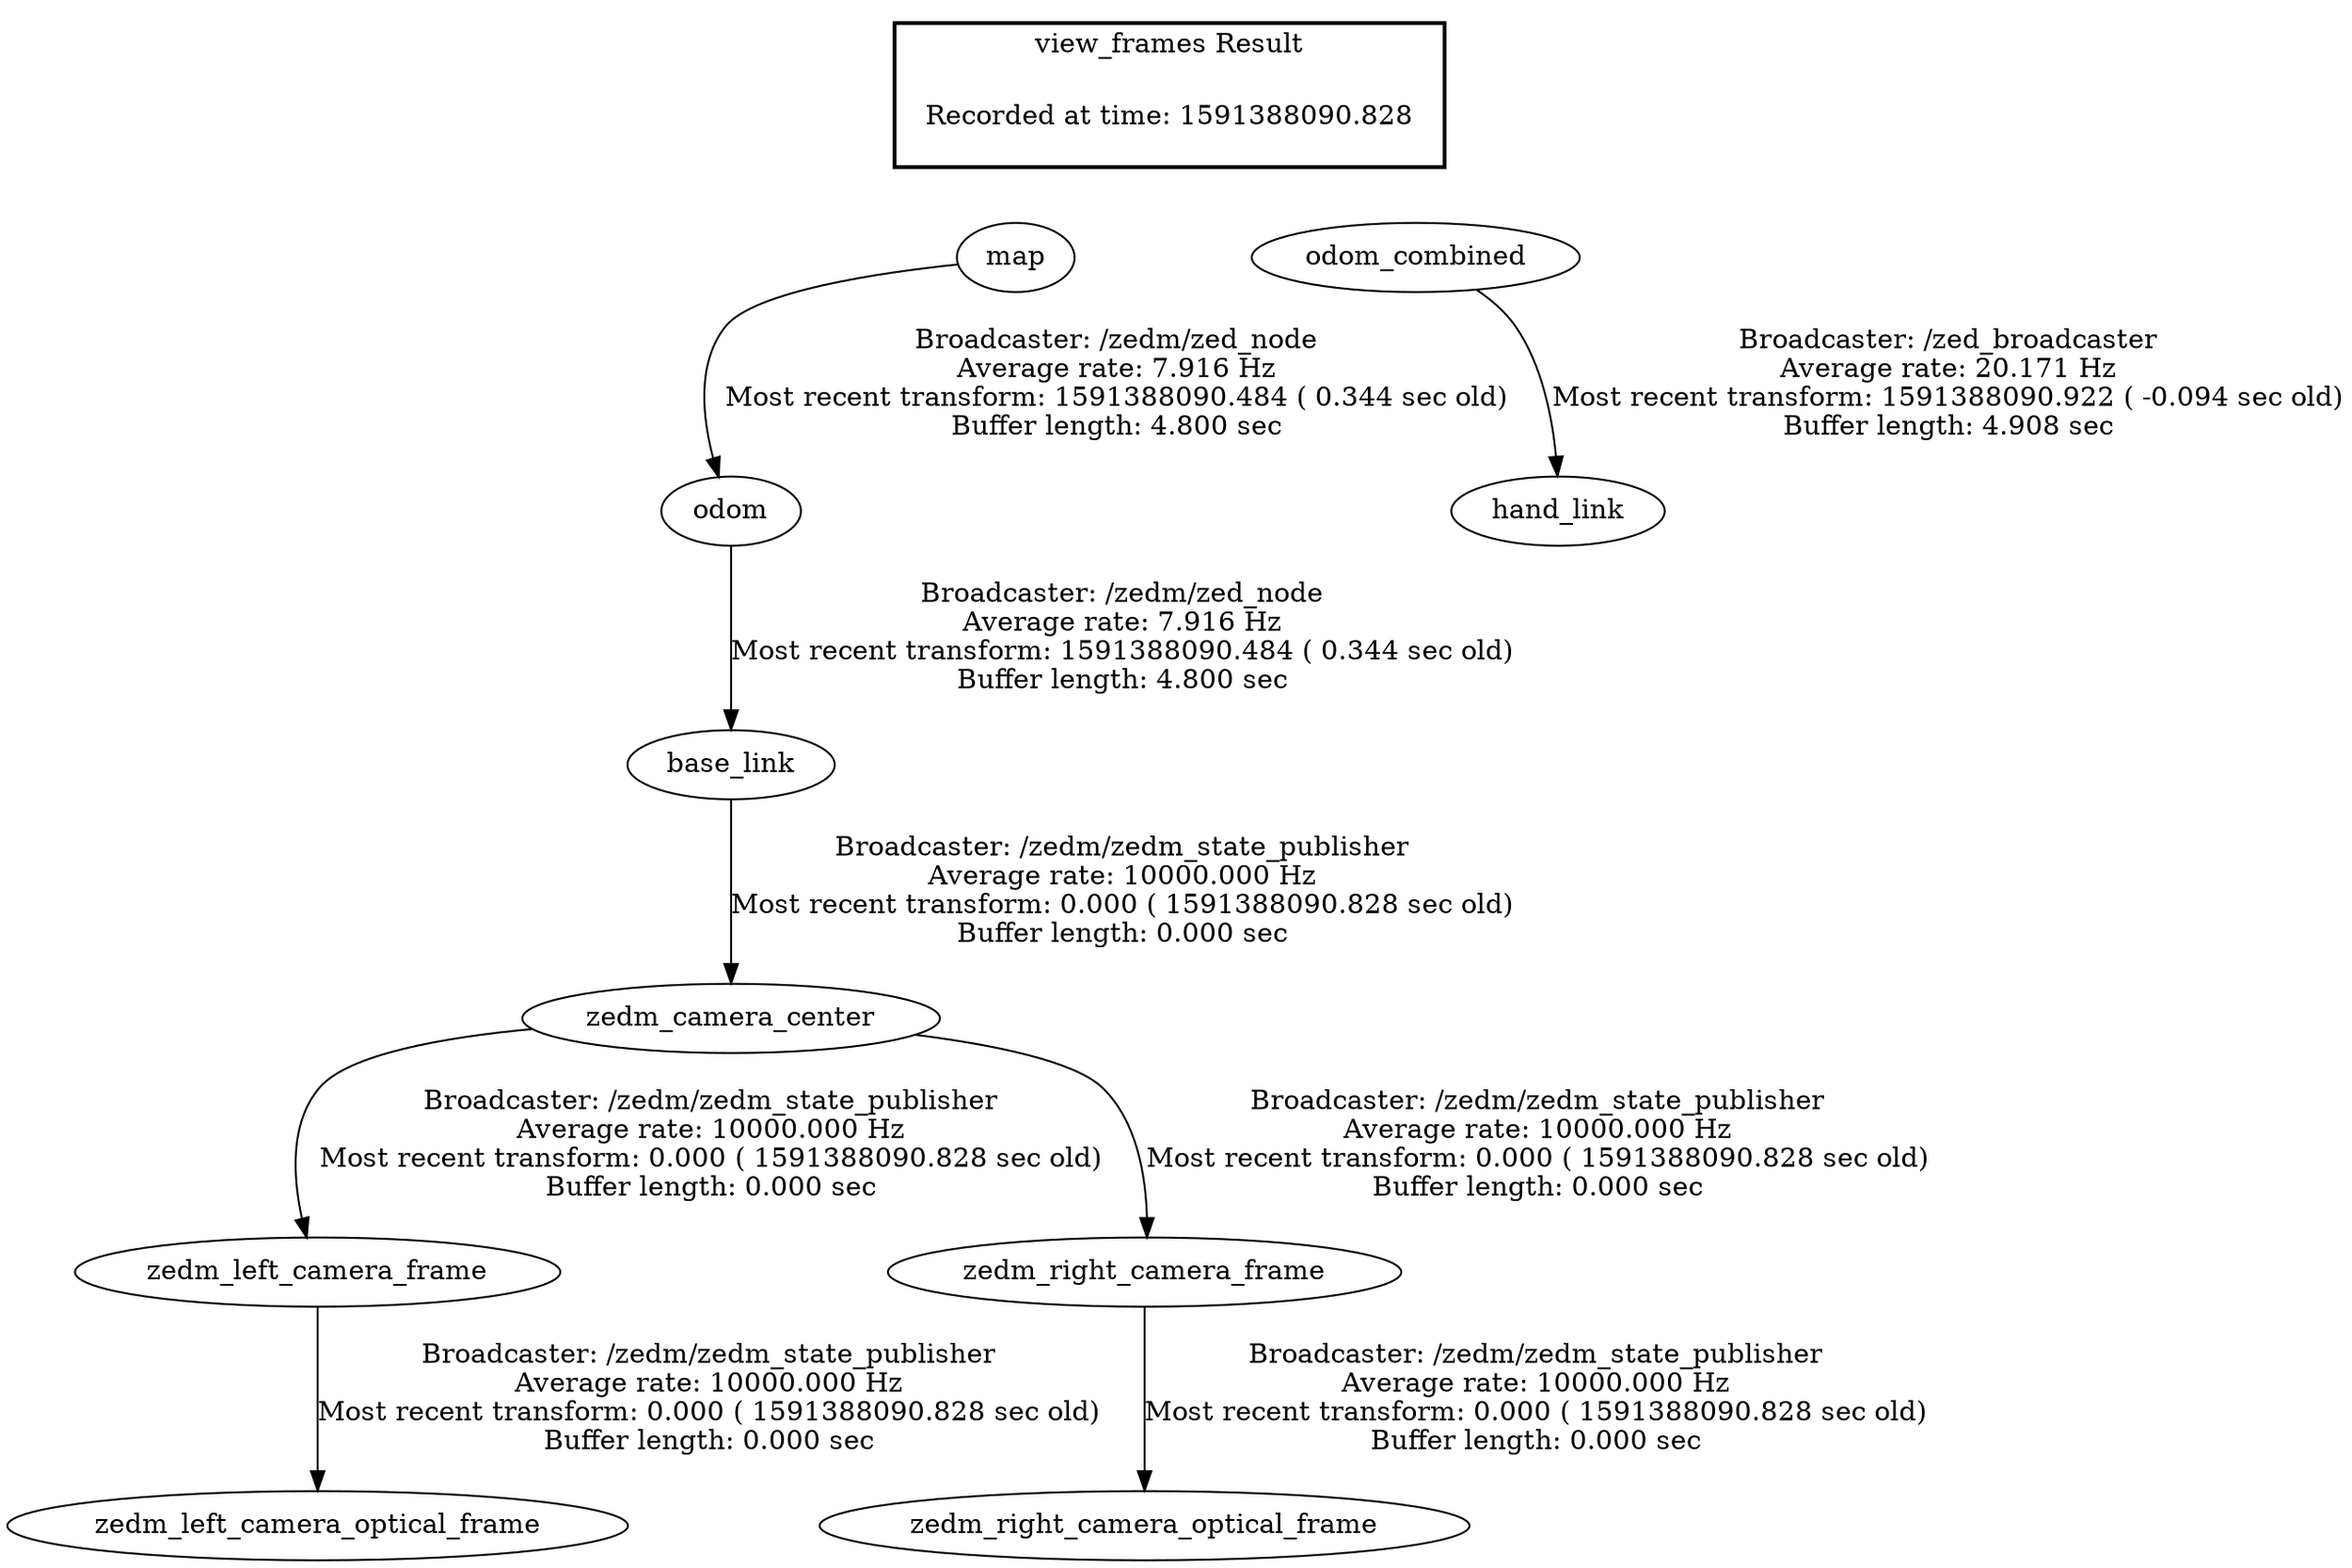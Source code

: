 digraph G {
"odom" -> "base_link"[label="Broadcaster: /zedm/zed_node\nAverage rate: 7.916 Hz\nMost recent transform: 1591388090.484 ( 0.344 sec old)\nBuffer length: 4.800 sec\n"];
"map" -> "odom"[label="Broadcaster: /zedm/zed_node\nAverage rate: 7.916 Hz\nMost recent transform: 1591388090.484 ( 0.344 sec old)\nBuffer length: 4.800 sec\n"];
"base_link" -> "zedm_camera_center"[label="Broadcaster: /zedm/zedm_state_publisher\nAverage rate: 10000.000 Hz\nMost recent transform: 0.000 ( 1591388090.828 sec old)\nBuffer length: 0.000 sec\n"];
"zedm_camera_center" -> "zedm_left_camera_frame"[label="Broadcaster: /zedm/zedm_state_publisher\nAverage rate: 10000.000 Hz\nMost recent transform: 0.000 ( 1591388090.828 sec old)\nBuffer length: 0.000 sec\n"];
"zedm_left_camera_frame" -> "zedm_left_camera_optical_frame"[label="Broadcaster: /zedm/zedm_state_publisher\nAverage rate: 10000.000 Hz\nMost recent transform: 0.000 ( 1591388090.828 sec old)\nBuffer length: 0.000 sec\n"];
"zedm_camera_center" -> "zedm_right_camera_frame"[label="Broadcaster: /zedm/zedm_state_publisher\nAverage rate: 10000.000 Hz\nMost recent transform: 0.000 ( 1591388090.828 sec old)\nBuffer length: 0.000 sec\n"];
"zedm_right_camera_frame" -> "zedm_right_camera_optical_frame"[label="Broadcaster: /zedm/zedm_state_publisher\nAverage rate: 10000.000 Hz\nMost recent transform: 0.000 ( 1591388090.828 sec old)\nBuffer length: 0.000 sec\n"];
"odom_combined" -> "hand_link"[label="Broadcaster: /zed_broadcaster\nAverage rate: 20.171 Hz\nMost recent transform: 1591388090.922 ( -0.094 sec old)\nBuffer length: 4.908 sec\n"];
edge [style=invis];
 subgraph cluster_legend { style=bold; color=black; label ="view_frames Result";
"Recorded at time: 1591388090.828"[ shape=plaintext ] ;
 }->"map";
edge [style=invis];
 subgraph cluster_legend { style=bold; color=black; label ="view_frames Result";
"Recorded at time: 1591388090.828"[ shape=plaintext ] ;
 }->"odom_combined";
}